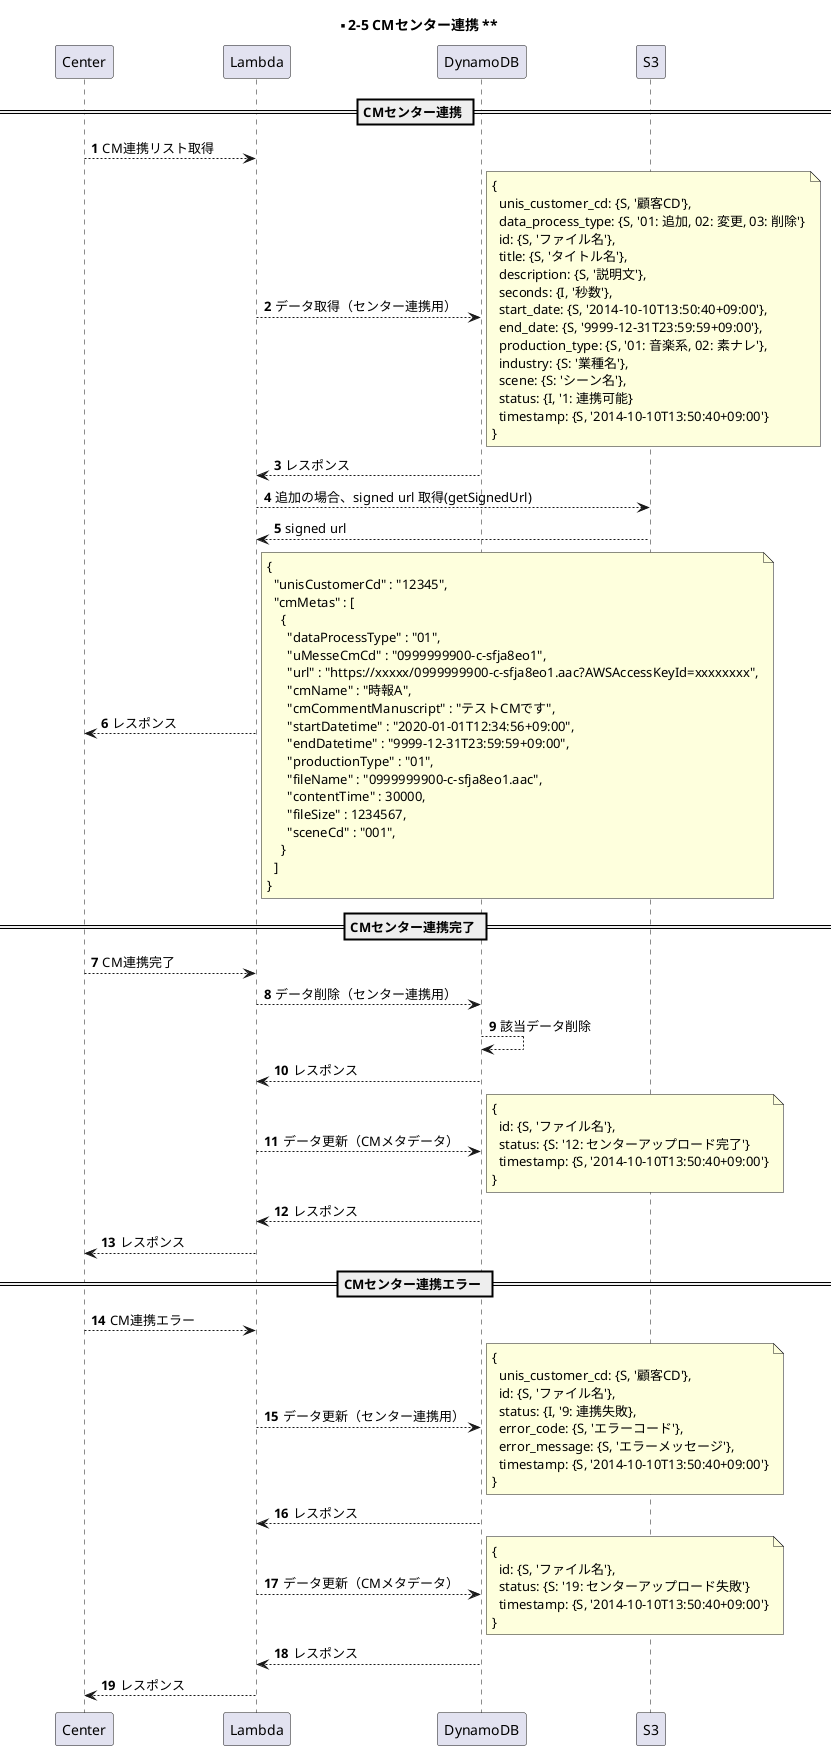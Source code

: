 @startuml s2-5

participant Center order 1
participant Lambda order 2
participant DynamoDB order 3
participant S3 order 4
skinparam ParticipantPadding 50
autonumber

title ** 2-5 CMセンター連携 **

== CMセンター連携 ==
Center --> Lambda: CM連携リスト取得
Lambda --> DynamoDB: データ取得（センター連携用）
note right
{
  unis_customer_cd: {S, '顧客CD'},
  data_process_type: {S, '01: 追加, 02: 変更, 03: 削除'}
  id: {S, 'ファイル名'},
  title: {S, 'タイトル名'},
  description: {S, '説明文'},
  seconds: {I, '秒数'},
  start_date: {S, '2014-10-10T13:50:40+09:00'},
  end_date: {S, '9999-12-31T23:59:59+09:00'},
  production_type: {S, '01: 音楽系, 02: 素ナレ'},
  industry: {S: '業種名'},
  scene: {S: 'シーン名'},
  status: {I, '1: 連携可能}
  timestamp: {S, '2014-10-10T13:50:40+09:00'}
}
end note
Lambda <-- DynamoDB: レスポンス
Lambda --> S3: 追加の場合、signed url 取得(getSignedUrl)
Lambda <-- S3: signed url
Center <-- Lambda: レスポンス
note right
{
  "unisCustomerCd" : "12345",
  "cmMetas" : [
    {
      "dataProcessType" : "01",
      "uMesseCmCd" : "0999999900-c-sfja8eo1",
      "url" : "https://xxxxx/0999999900-c-sfja8eo1.aac?AWSAccessKeyId=xxxxxxxx",
      "cmName" : "時報A",
      "cmCommentManuscript" : "テストCMです",
      "startDatetime" : "2020-01-01T12:34:56+09:00",
      "endDatetime" : "9999-12-31T23:59:59+09:00",
      "productionType" : "01",
      "fileName" : "0999999900-c-sfja8eo1.aac",
      "contentTime" : 30000,
      "fileSize" : 1234567,
      "sceneCd" : "001",
    }
  ]
}
end note

== CMセンター連携完了 ==
Center --> Lambda: CM連携完了
Lambda --> DynamoDB: データ削除（センター連携用）
DynamoDB --> DynamoDB: 該当データ削除
Lambda <-- DynamoDB: レスポンス
Lambda --> DynamoDB: データ更新（CMメタデータ）
note right
{
  id: {S, 'ファイル名'},
  status: {S: '12: センターアップロード完了'}
  timestamp: {S, '2014-10-10T13:50:40+09:00'}
}
end note
Lambda <-- DynamoDB: レスポンス
Center <-- Lambda: レスポンス

== CMセンター連携エラー ==
Center --> Lambda: CM連携エラー
Lambda --> DynamoDB: データ更新（センター連携用）
note right
{
  unis_customer_cd: {S, '顧客CD'},
  id: {S, 'ファイル名'},
  status: {I, '9: 連携失敗},
  error_code: {S, 'エラーコード'},
  error_message: {S, 'エラーメッセージ'},
  timestamp: {S, '2014-10-10T13:50:40+09:00'}
}
end note
Lambda <-- DynamoDB: レスポンス
Lambda --> DynamoDB: データ更新（CMメタデータ）
note right
{
  id: {S, 'ファイル名'},
  status: {S: '19: センターアップロード失敗'}
  timestamp: {S, '2014-10-10T13:50:40+09:00'}
}
end note
Lambda <-- DynamoDB: レスポンス
Center <-- Lambda: レスポンス


@enduml